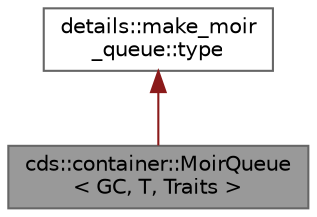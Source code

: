 digraph "cds::container::MoirQueue&lt; GC, T, Traits &gt;"
{
 // LATEX_PDF_SIZE
  bgcolor="transparent";
  edge [fontname=Helvetica,fontsize=10,labelfontname=Helvetica,labelfontsize=10];
  node [fontname=Helvetica,fontsize=10,shape=box,height=0.2,width=0.4];
  Node1 [id="Node000001",label="cds::container::MoirQueue\l\< GC, T, Traits \>",height=0.2,width=0.4,color="gray40", fillcolor="grey60", style="filled", fontcolor="black",tooltip="A variation of Michael & Scott's lock-free queue"];
  Node2 -> Node1 [id="edge1_Node000001_Node000002",dir="back",color="firebrick4",style="solid",tooltip=" "];
  Node2 [id="Node000002",label="details::make_moir\l_queue::type",height=0.2,width=0.4,color="gray40", fillcolor="white", style="filled",tooltip=" "];
}
